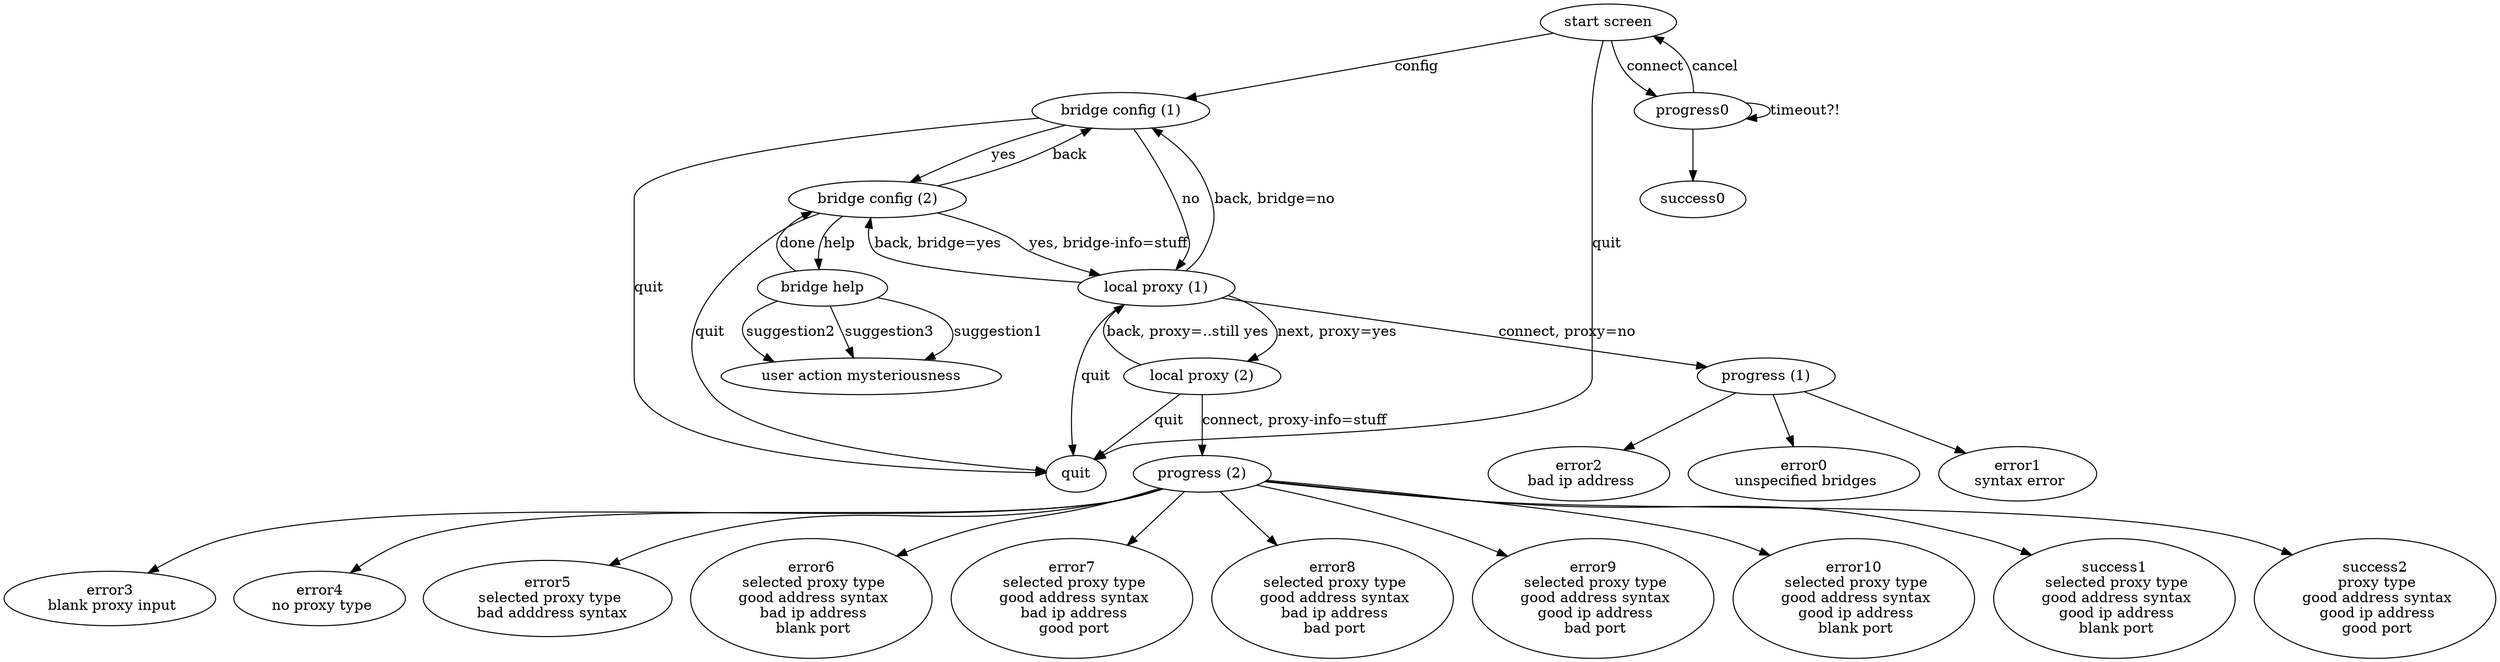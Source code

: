 digraph torconfig {
	"start screen" -> quit [label=quit];
	"start screen" -> "progress0" [label=connect];
	"progress0" -> "start screen" [label=cancel];
	"progress0" -> progress0 [label="timeout?!"];
	"progress0" -> "success0";
	"start screen" -> "bridge config (1)" [label=config];
	"bridge config (1)" -> quit [label=quit];
	"bridge config (1)" -> "bridge config (2)" [label=yes];
	"bridge config (2)" -> "bridge config (1)" [label=back];
	"bridge config (2)" -> quit [label=quit];
	"bridge config (2)" -> "bridge help" [label=help];
	"bridge help" -> "bridge config (2)" [label=done];
	"bridge help" -> "user action mysteriousness" [label=suggestion1];
	"bridge help" -> "user action mysteriousness" [label=suggestion2];
	"bridge help" -> "user action mysteriousness" [label=suggestion3];
	"bridge config (1)" -> "local proxy (1)" [label=no];
	"bridge config (2)" -> "local proxy (1)" [label="yes, bridge-info=stuff"];
	"local proxy (1)" -> "bridge config (1)" [label="back, bridge=no"];
	"local proxy (1)" -> "bridge config (2)" [label="back, bridge=yes"];
	"local proxy (1)" -> quit [label=quit];
	"local proxy (1)" -> "progress (1)" [label="connect, proxy=no"];
	"progress (1)" -> "error0\n unspecified bridges";
	"progress (1)" -> "error1\n syntax error";
	"progress (1)" -> "error2\n bad ip address";
	"local proxy (1)" -> "local proxy (2)" [label="next, proxy=yes"];	
	"local proxy (2)" -> "local proxy (1)" [label="back, proxy=..still yes"];
	"local proxy (2)" -> quit [label=quit];
	"local proxy (2)" -> "progress (2)" [label="connect, proxy-info=stuff"];
	"progress (2)" -> "error3\n blank proxy input";
	"progress (2)" -> "error4\n no proxy type";
	"progress (2)" -> "error5\n selected proxy type\n  bad adddress syntax";
	"progress (2)" -> "error6\n selected proxy type\n good address syntax\n bad ip address\n blank port";
	"progress (2)" -> "error7\n selected proxy type\n good address syntax\n bad ip address\n good port";
	"progress (2)" -> "error8\n selected proxy type\n good address syntax\n bad ip address\n bad port";
	"progress (2)" -> "error9\n selected proxy type\n good address syntax\n good ip address\n bad port";
	"progress (2)" -> "error10\n selected proxy type\n good address syntax\n good ip address\n blank port";
	"progress (2)" -> "success1\n selected proxy type\n good address syntax\n good ip address\n blank port";
	"progress (2)" -> "success2\n proxy type\n good address syntax\n good ip address\n good port";
}
